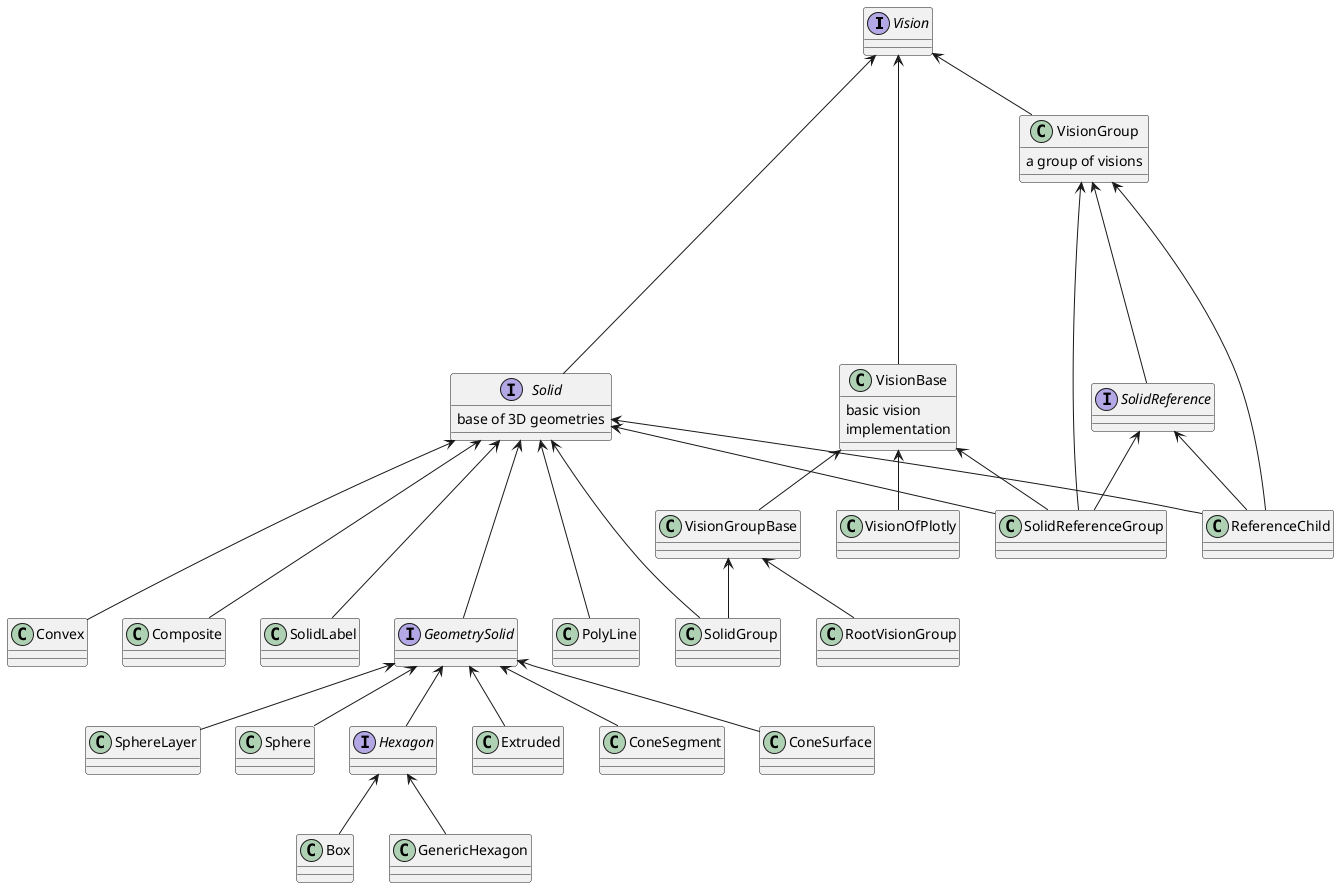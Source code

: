 @startuml
'https://plantuml.com/class-diagram
interface Vision

interface Solid{
    base of 3D geometries
}
Vision <- Solid

class VisionGroup{
    a group of visions
}
Vision <-- VisionGroup

class VisionBase{
    basic vision
    implementation
}
Vision <- VisionBase


class SolidLabel
Solid <--- SolidLabel

class SolidGroup
Solid <--- SolidGroup
VisionGroupBase <-- SolidGroup


class SphereLayer
GeometrySolid <-- SphereLayer

class Sphere
GeometrySolid <-- Sphere

class Box
Hexagon <-- Box

class GenericHexagon
Hexagon <-- GenericHexagon

class Extruded
GeometrySolid <-- Extruded


class PolyLine
Solid <--- PolyLine

interface GeometrySolid
Solid <--- GeometrySolid


interface Hexagon
GeometrySolid <-- Hexagon

class ConeSegment
GeometrySolid <-- ConeSegment

class ConeSurface
GeometrySolid <-- ConeSurface


class Convex
Solid <--- Convex

class Composite
Solid <--- Composite


interface SolidReference
VisionGroup <---- SolidReference

class SolidReferenceGroup
VisionGroup <-- SolidReferenceGroup
Solid <-- SolidReferenceGroup
VisionBase <-- SolidReferenceGroup
SolidReference <-- SolidReferenceGroup

class ReferenceChild
VisionGroup <-- ReferenceChild
Solid <-- ReferenceChild
SolidReference <-- ReferenceChild


class VisionGroupBase
VisionBase <-- VisionGroupBase


class RootVisionGroup
VisionGroupBase <-- RootVisionGroup


class VisionOfPlotly
VisionBase <-- VisionOfPlotly
@enduml